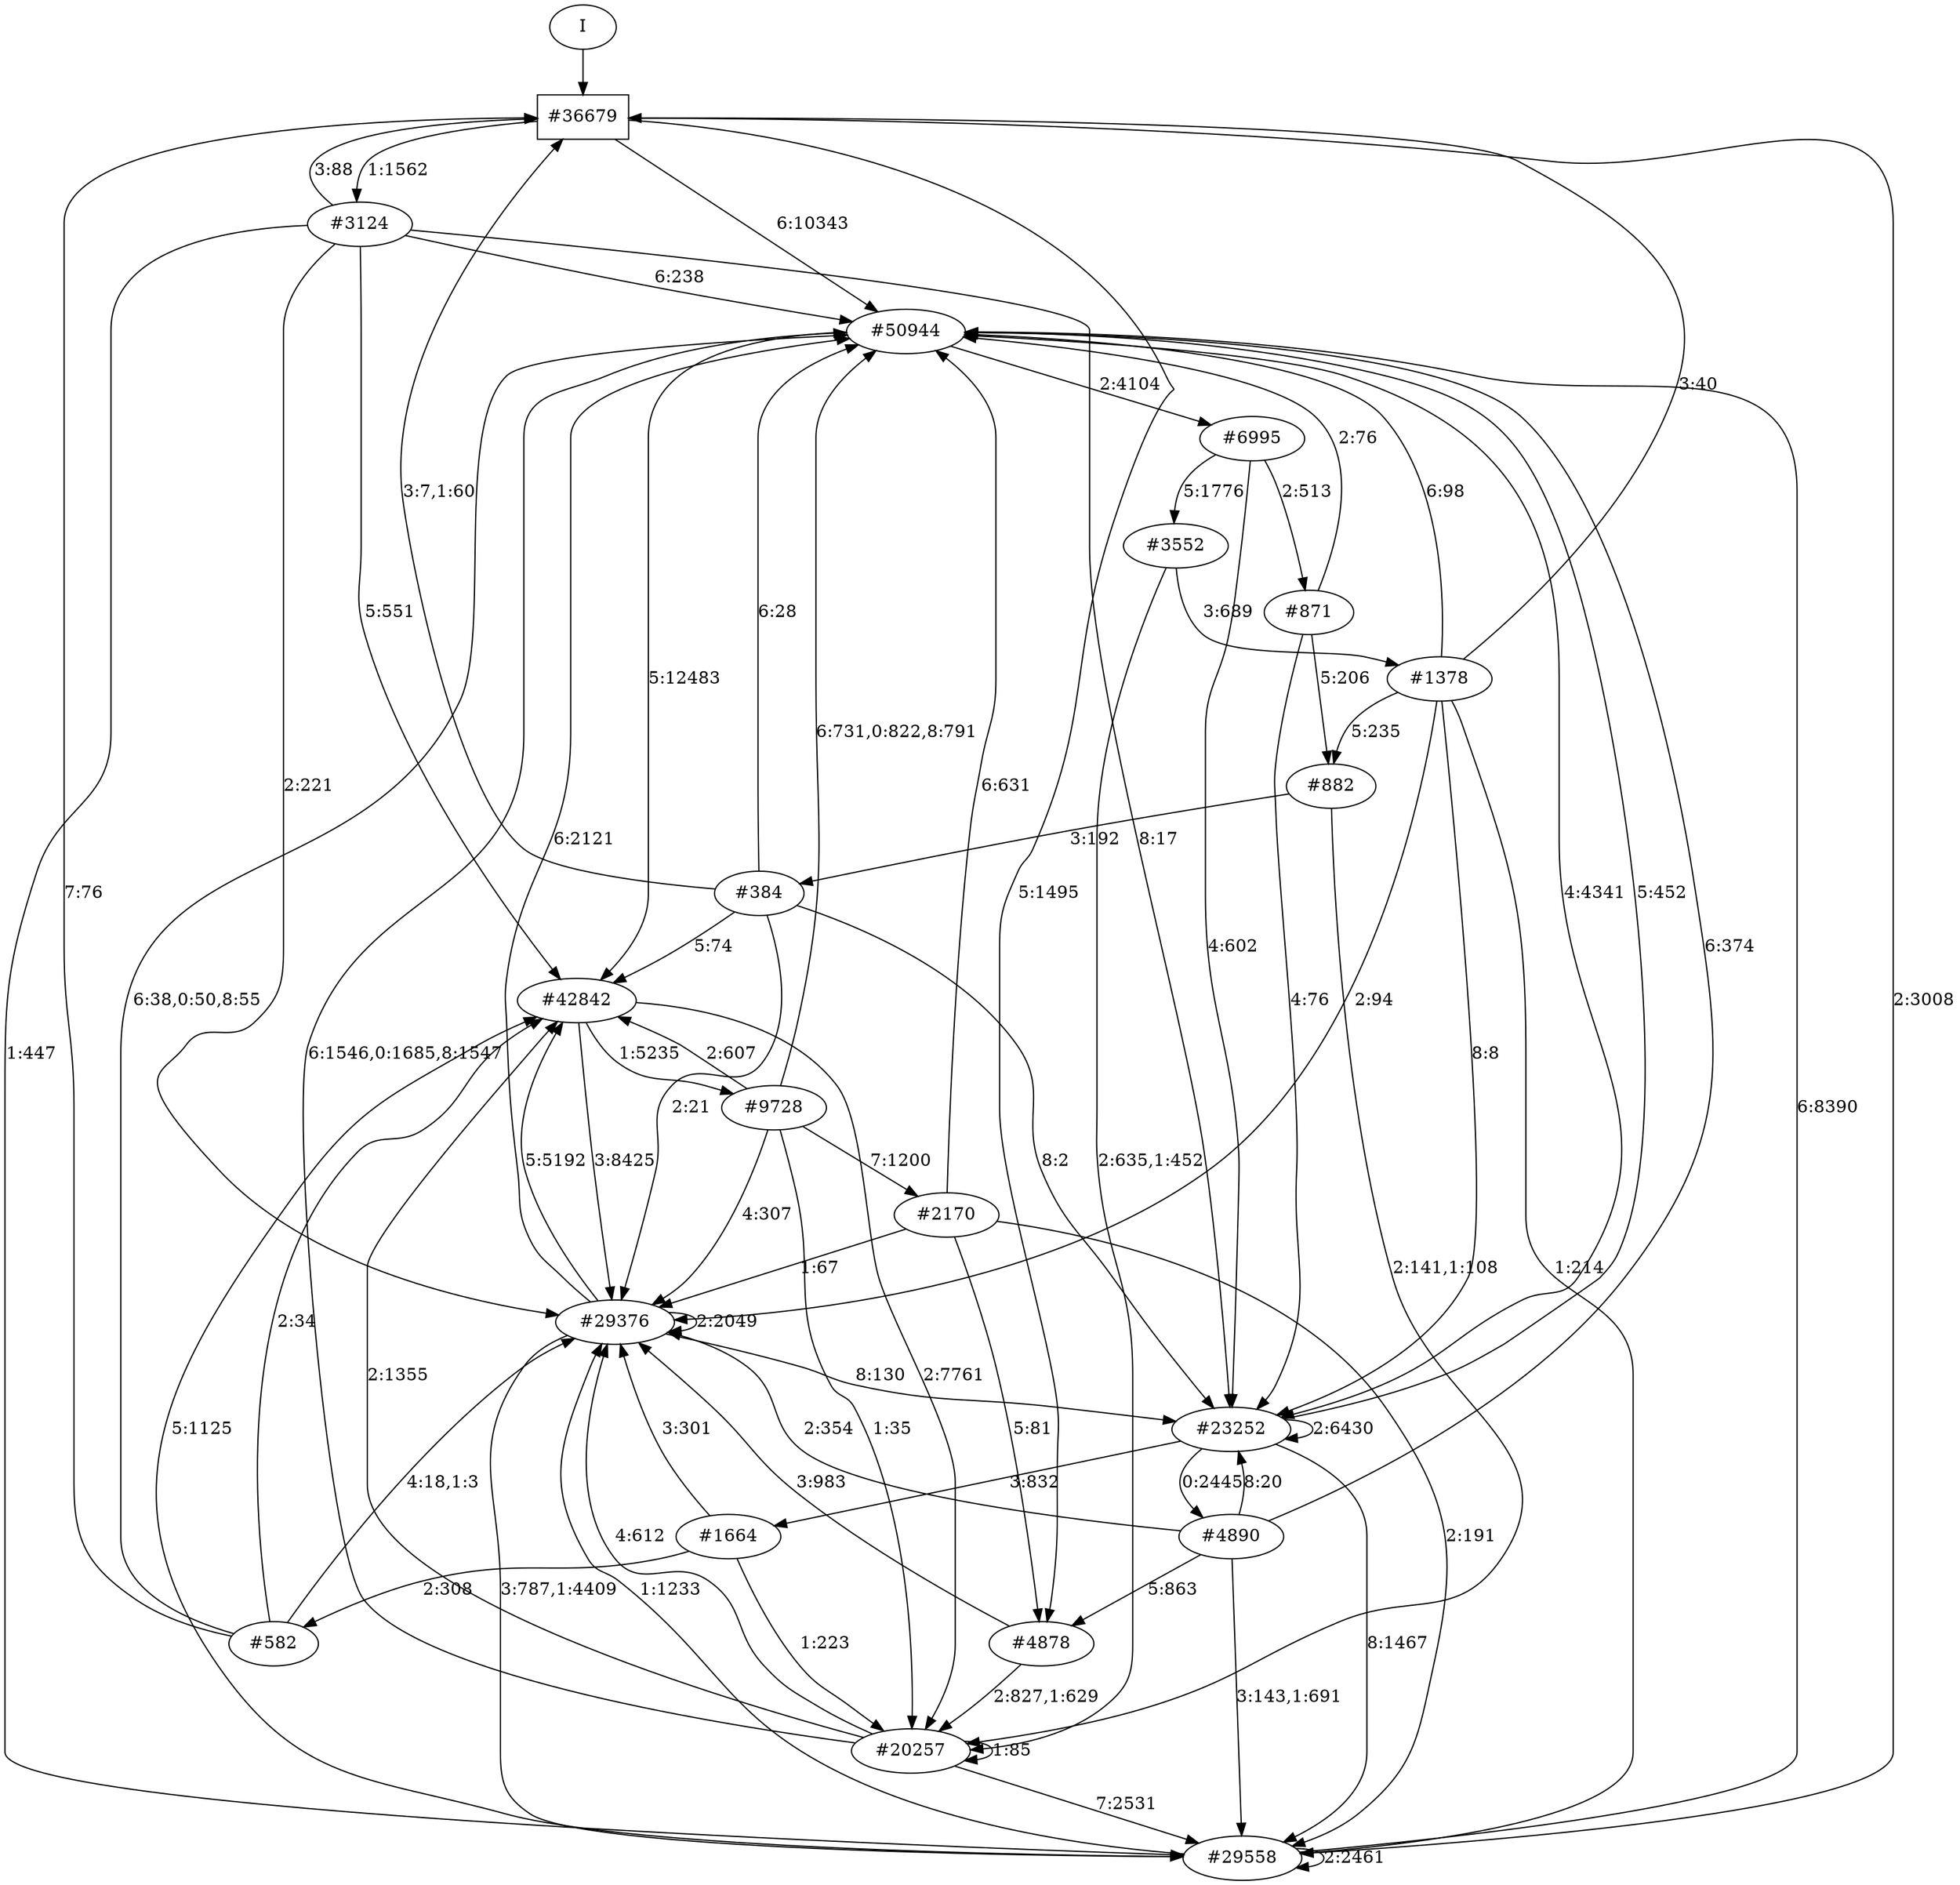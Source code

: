 // produced with flexfringe from git commitd1cf04ada0831d0605a3651971ef9a02091d8823
// dfasat/flexfringe -h=alergia -d=alergia_data -o=experiments/flexfringe_pautomac_study/flexfringe_data/exp42_n150_p0_1dfa -n=150 -p=0.1 /Users/nicholasrenninger/Google Drive/Grad School/specification learning/code/DPFA_DTS_product_experiment/dfasatInvestigations/experiments/flexfringe_pautomac_study/flexfringe_data/flexfringe_pautomac_study_train 
digraph DFA {
	0 [label="root" shape=box];
		I -> 0;
	0 [ label="#36679"  ];
		0 -> 1 [label="6:10343"  ];
		0 -> 54 [label="1:1562"  ];
		0 -> 98 [label="5:1495"  ];
		0 -> 162 [label="2:3008"  ];
	1 [ label="#50944"  ];
		1 -> 2 [label="5:12483"  ];
		1 -> 56 [label="2:4104"  ];
		1 -> 176 [label="4:4341"  ];
	2 [ label="#42842"  ];
		2 -> 3 [label="3:8425"  ];
		2 -> 39 [label="2:7761"  ];
		2 -> 369 [label="1:5235"  ];
	3 [ label="#29376"  ];
		3 -> 1 [label="6:2121"  ];
		3 -> 2 [label="5:5192"  ];
		3 -> 3 [label="2:2049"  ];
		3 -> 162 [label="3:787,1:4409"  ];
		3 -> 176 [label="8:130"  ];
	39 [ label="#20257"  ];
		39 -> 1 [label="6:1546,0:1685,8:1547"  ];
		39 -> 2 [label="2:1355"  ];
		39 -> 3 [label="4:612"  ];
		39 -> 39 [label="1:85"  ];
		39 -> 162 [label="7:2531"  ];
	369 [ label="#9728"  ];
		369 -> 1 [label="6:731,0:822,8:791"  ];
		369 -> 2 [label="2:607"  ];
		369 -> 3 [label="4:307"  ];
		369 -> 39 [label="1:35"  ];
		369 -> 370 [label="7:1200"  ];
	370 [ label="#2170"  ];
		370 -> 1 [label="6:631"  ];
		370 -> 3 [label="1:67"  ];
		370 -> 98 [label="5:81"  ];
		370 -> 162 [label="2:191"  ];
	176 [ label="#23252"  ];
		176 -> 1 [label="5:452"  ];
		176 -> 162 [label="8:1467"  ];
		176 -> 176 [label="2:6430"  ];
		176 -> 430 [label="0:2445"  ];
		176 -> 2346 [label="3:832"  ];
	2346 [ label="#1664"  ];
		2346 -> 3 [label="3:301"  ];
		2346 -> 39 [label="1:223"  ];
		2346 -> 3663 [label="2:308"  ];
	3663 [ label="#582"  ];
		3663 -> 0 [label="7:76"  ];
		3663 -> 1 [label="6:38,0:50,8:55"  ];
		3663 -> 2 [label="2:34"  ];
		3663 -> 3 [label="4:18,1:3"  ];
	430 [ label="#4890"  ];
		430 -> 1 [label="6:374"  ];
		430 -> 3 [label="2:354"  ];
		430 -> 98 [label="5:863"  ];
		430 -> 162 [label="3:143,1:691"  ];
		430 -> 176 [label="8:20"  ];
	56 [ label="#6995"  ];
		56 -> 57 [label="5:1776"  ];
		56 -> 176 [label="4:602"  ];
		56 -> 217 [label="2:513"  ];
	57 [ label="#3552"  ];
		57 -> 39 [label="2:635,1:452"  ];
		57 -> 859 [label="3:689"  ];
	859 [ label="#1378"  ];
		859 -> 0 [label="3:40"  ];
		859 -> 1 [label="6:98"  ];
		859 -> 3 [label="2:94"  ];
		859 -> 162 [label="1:214"  ];
		859 -> 176 [label="8:8"  ];
		859 -> 1508 [label="5:235"  ];
	1508 [ label="#882"  ];
		1508 -> 39 [label="2:141,1:108"  ];
		1508 -> 1509 [label="3:192"  ];
	1509 [ label="#384"  ];
		1509 -> 0 [label="3:7,1:60"  ];
		1509 -> 1 [label="6:28"  ];
		1509 -> 2 [label="5:74"  ];
		1509 -> 3 [label="2:21"  ];
		1509 -> 176 [label="8:2"  ];
	217 [ label="#871"  ];
		217 -> 1 [label="2:76"  ];
		217 -> 176 [label="4:76"  ];
		217 -> 1508 [label="5:206"  ];
	98 [ label="#4878"  ];
		98 -> 3 [label="3:983"  ];
		98 -> 39 [label="2:827,1:629"  ];
	162 [ label="#29558"  ];
		162 -> 1 [label="6:8390"  ];
		162 -> 2 [label="5:1125"  ];
		162 -> 3 [label="1:1233"  ];
		162 -> 162 [label="2:2461"  ];
	54 [ label="#3124"  ];
		54 -> 0 [label="3:88"  ];
		54 -> 1 [label="6:238"  ];
		54 -> 2 [label="5:551"  ];
		54 -> 3 [label="2:221"  ];
		54 -> 162 [label="1:447"  ];
		54 -> 176 [label="8:17"  ];
}
